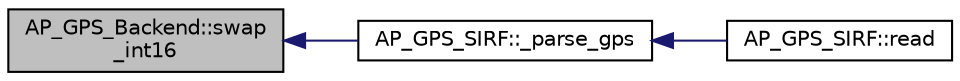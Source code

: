 digraph "AP_GPS_Backend::swap_int16"
{
 // INTERACTIVE_SVG=YES
  edge [fontname="Helvetica",fontsize="10",labelfontname="Helvetica",labelfontsize="10"];
  node [fontname="Helvetica",fontsize="10",shape=record];
  rankdir="LR";
  Node1 [label="AP_GPS_Backend::swap\l_int16",height=0.2,width=0.4,color="black", fillcolor="grey75", style="filled", fontcolor="black"];
  Node1 -> Node2 [dir="back",color="midnightblue",fontsize="10",style="solid",fontname="Helvetica"];
  Node2 [label="AP_GPS_SIRF::_parse_gps",height=0.2,width=0.4,color="black", fillcolor="white", style="filled",URL="$classAP__GPS__SIRF.html#a8f00a5a9874a5be15024cd1895b387fc"];
  Node2 -> Node3 [dir="back",color="midnightblue",fontsize="10",style="solid",fontname="Helvetica"];
  Node3 [label="AP_GPS_SIRF::read",height=0.2,width=0.4,color="black", fillcolor="white", style="filled",URL="$classAP__GPS__SIRF.html#a8ce1b69e02ab95da6f4deff7abcf51b3"];
}
